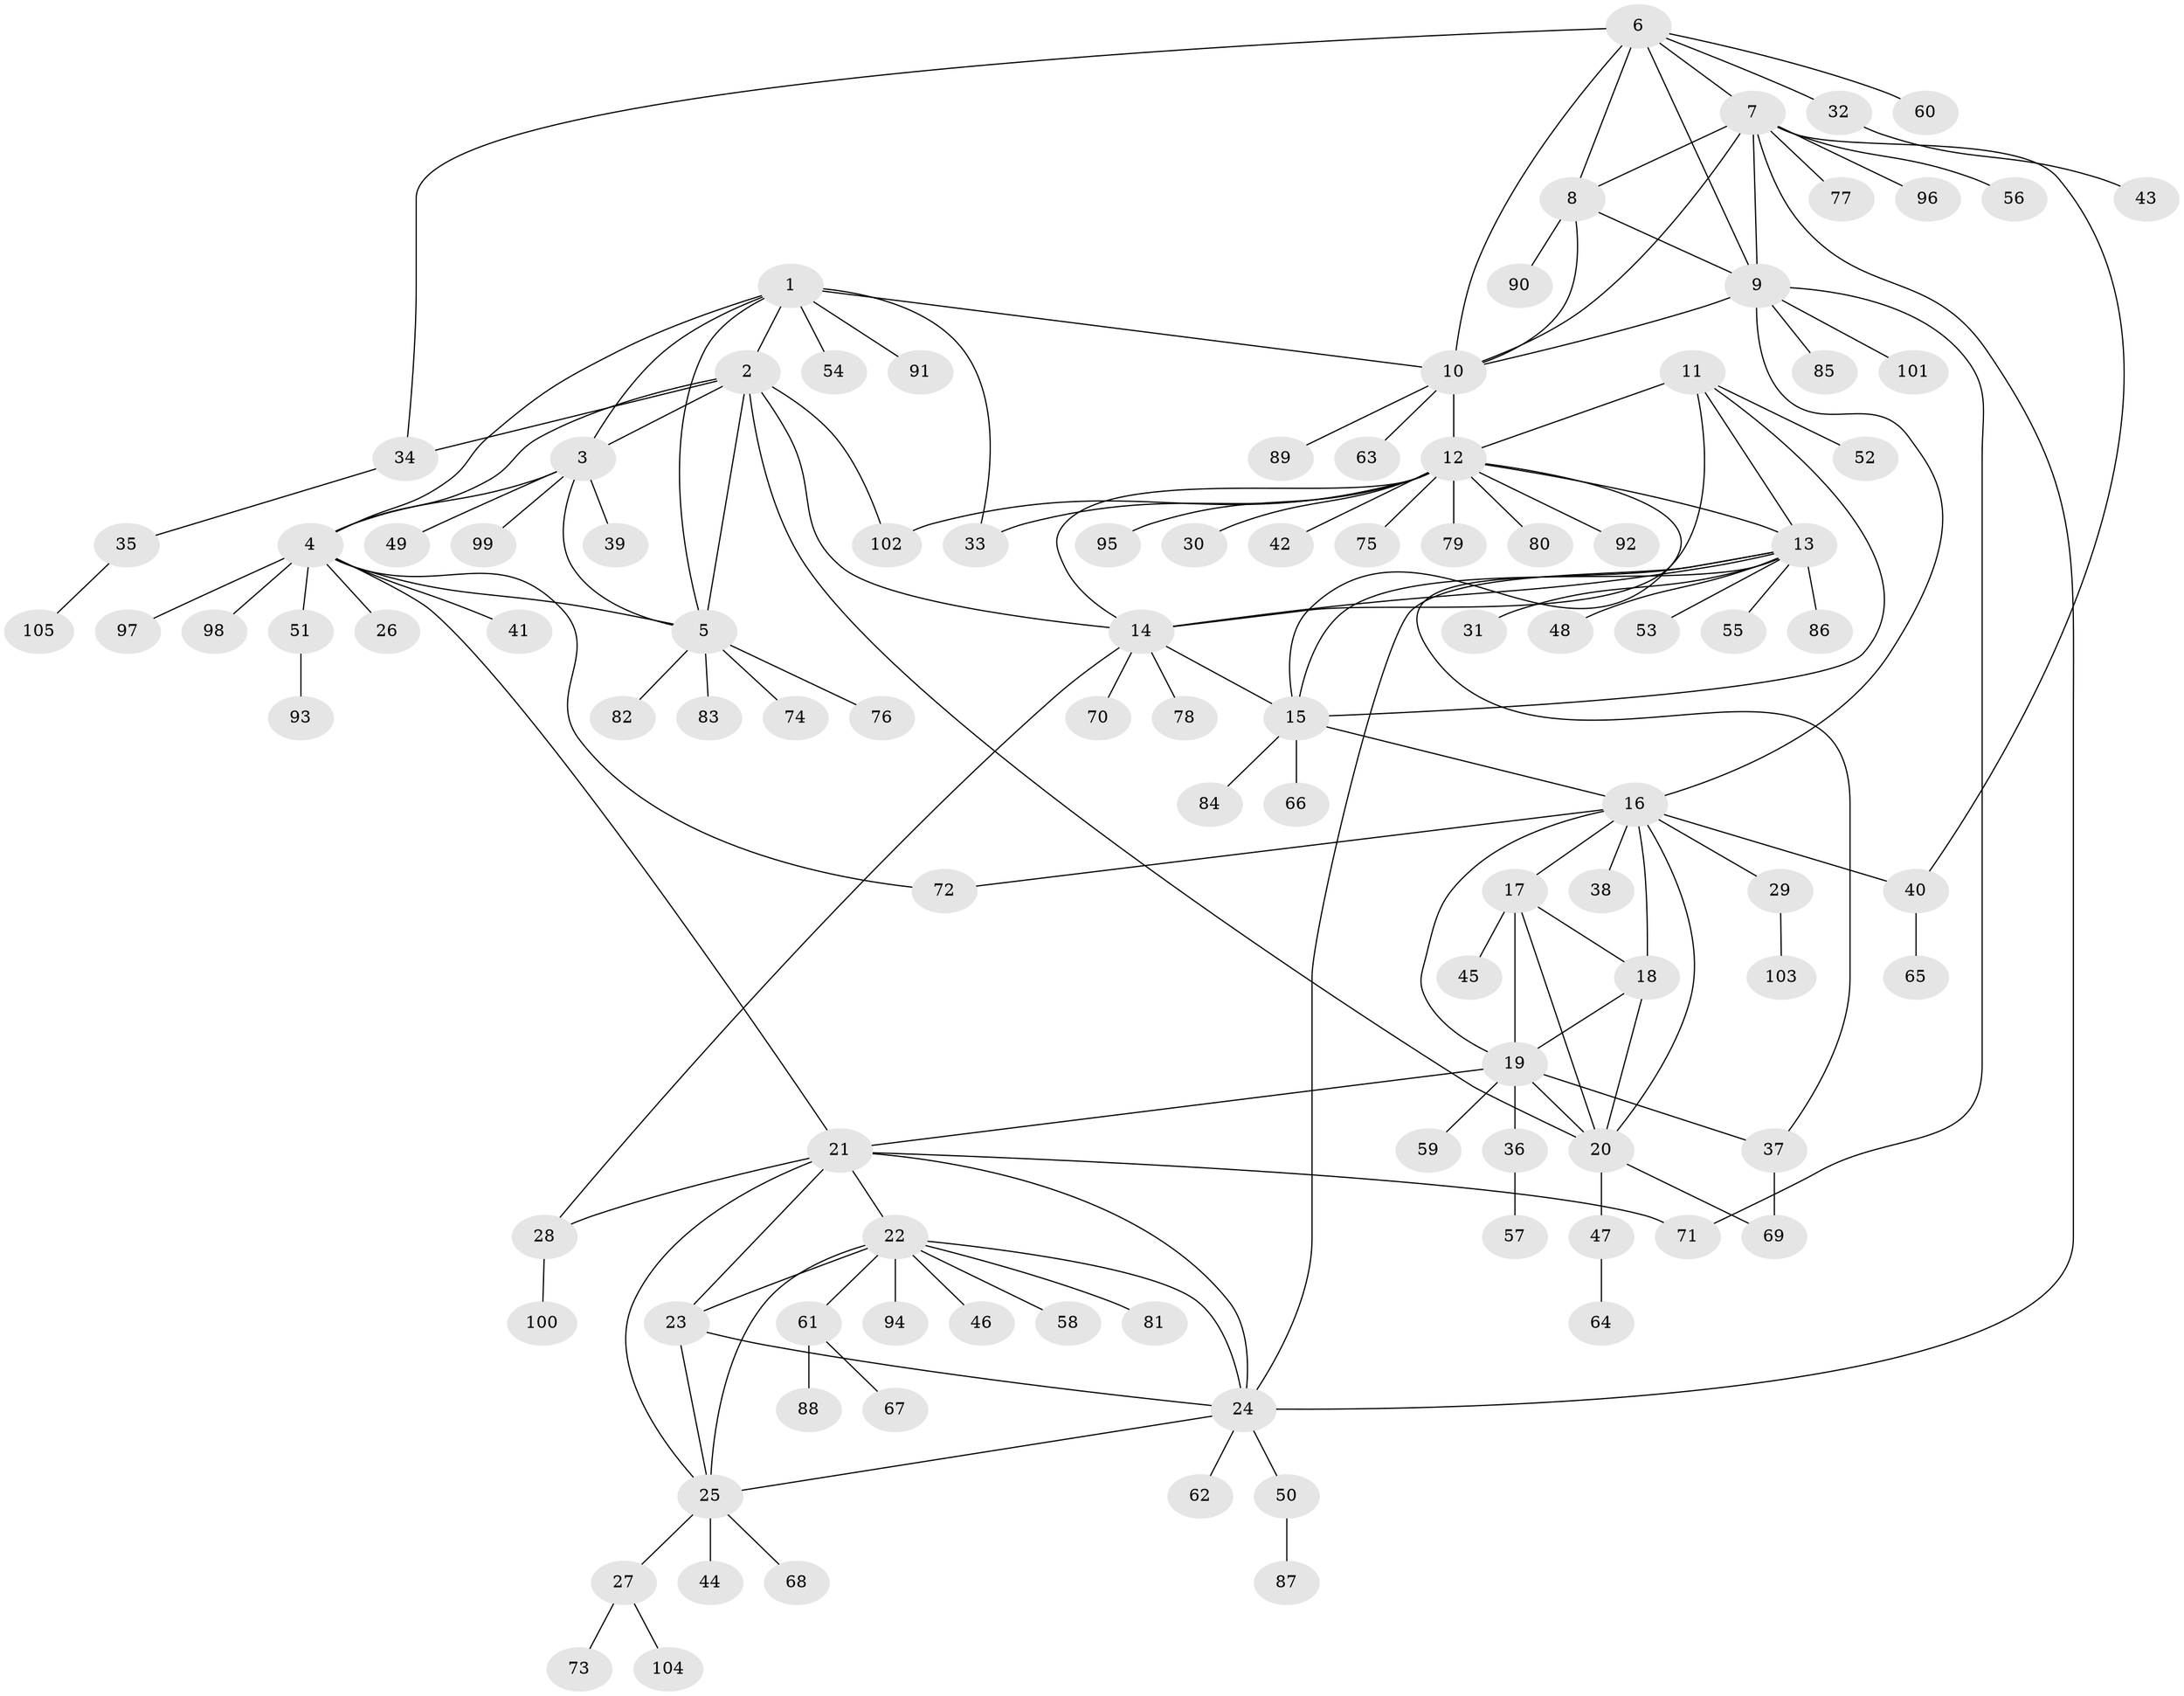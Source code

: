 // coarse degree distribution, {7: 0.12307692307692308, 8: 0.03076923076923077, 6: 0.09230769230769231, 10: 0.03076923076923077, 4: 0.06153846153846154, 9: 0.015384615384615385, 5: 0.015384615384615385, 1: 0.49230769230769234, 2: 0.1076923076923077, 3: 0.03076923076923077}
// Generated by graph-tools (version 1.1) at 2025/52/03/04/25 22:52:23]
// undirected, 105 vertices, 149 edges
graph export_dot {
  node [color=gray90,style=filled];
  1;
  2;
  3;
  4;
  5;
  6;
  7;
  8;
  9;
  10;
  11;
  12;
  13;
  14;
  15;
  16;
  17;
  18;
  19;
  20;
  21;
  22;
  23;
  24;
  25;
  26;
  27;
  28;
  29;
  30;
  31;
  32;
  33;
  34;
  35;
  36;
  37;
  38;
  39;
  40;
  41;
  42;
  43;
  44;
  45;
  46;
  47;
  48;
  49;
  50;
  51;
  52;
  53;
  54;
  55;
  56;
  57;
  58;
  59;
  60;
  61;
  62;
  63;
  64;
  65;
  66;
  67;
  68;
  69;
  70;
  71;
  72;
  73;
  74;
  75;
  76;
  77;
  78;
  79;
  80;
  81;
  82;
  83;
  84;
  85;
  86;
  87;
  88;
  89;
  90;
  91;
  92;
  93;
  94;
  95;
  96;
  97;
  98;
  99;
  100;
  101;
  102;
  103;
  104;
  105;
  1 -- 2;
  1 -- 3;
  1 -- 4;
  1 -- 5;
  1 -- 10;
  1 -- 33;
  1 -- 54;
  1 -- 91;
  2 -- 3;
  2 -- 4;
  2 -- 5;
  2 -- 14;
  2 -- 20;
  2 -- 34;
  2 -- 102;
  3 -- 4;
  3 -- 5;
  3 -- 39;
  3 -- 49;
  3 -- 99;
  4 -- 5;
  4 -- 21;
  4 -- 26;
  4 -- 41;
  4 -- 51;
  4 -- 72;
  4 -- 97;
  4 -- 98;
  5 -- 74;
  5 -- 76;
  5 -- 82;
  5 -- 83;
  6 -- 7;
  6 -- 8;
  6 -- 9;
  6 -- 10;
  6 -- 32;
  6 -- 34;
  6 -- 60;
  7 -- 8;
  7 -- 9;
  7 -- 10;
  7 -- 24;
  7 -- 40;
  7 -- 56;
  7 -- 77;
  7 -- 96;
  8 -- 9;
  8 -- 10;
  8 -- 90;
  9 -- 10;
  9 -- 16;
  9 -- 71;
  9 -- 85;
  9 -- 101;
  10 -- 12;
  10 -- 63;
  10 -- 89;
  11 -- 12;
  11 -- 13;
  11 -- 14;
  11 -- 15;
  11 -- 52;
  12 -- 13;
  12 -- 14;
  12 -- 15;
  12 -- 30;
  12 -- 33;
  12 -- 42;
  12 -- 75;
  12 -- 79;
  12 -- 80;
  12 -- 92;
  12 -- 95;
  12 -- 102;
  13 -- 14;
  13 -- 15;
  13 -- 24;
  13 -- 31;
  13 -- 37;
  13 -- 48;
  13 -- 53;
  13 -- 55;
  13 -- 86;
  14 -- 15;
  14 -- 28;
  14 -- 70;
  14 -- 78;
  15 -- 16;
  15 -- 66;
  15 -- 84;
  16 -- 17;
  16 -- 18;
  16 -- 19;
  16 -- 20;
  16 -- 29;
  16 -- 38;
  16 -- 40;
  16 -- 72;
  17 -- 18;
  17 -- 19;
  17 -- 20;
  17 -- 45;
  18 -- 19;
  18 -- 20;
  19 -- 20;
  19 -- 21;
  19 -- 36;
  19 -- 37;
  19 -- 59;
  20 -- 47;
  20 -- 69;
  21 -- 22;
  21 -- 23;
  21 -- 24;
  21 -- 25;
  21 -- 28;
  21 -- 71;
  22 -- 23;
  22 -- 24;
  22 -- 25;
  22 -- 46;
  22 -- 58;
  22 -- 61;
  22 -- 81;
  22 -- 94;
  23 -- 24;
  23 -- 25;
  24 -- 25;
  24 -- 50;
  24 -- 62;
  25 -- 27;
  25 -- 44;
  25 -- 68;
  27 -- 73;
  27 -- 104;
  28 -- 100;
  29 -- 103;
  32 -- 43;
  34 -- 35;
  35 -- 105;
  36 -- 57;
  37 -- 69;
  40 -- 65;
  47 -- 64;
  50 -- 87;
  51 -- 93;
  61 -- 67;
  61 -- 88;
}
